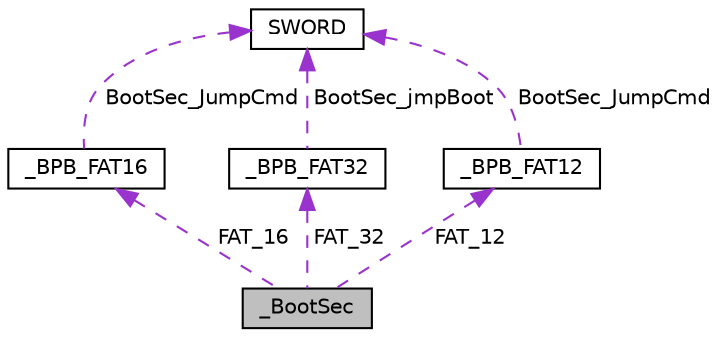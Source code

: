 digraph "_BootSec"
{
  edge [fontname="Helvetica",fontsize="10",labelfontname="Helvetica",labelfontsize="10"];
  node [fontname="Helvetica",fontsize="10",shape=record];
  Node1 [label="_BootSec",height=0.2,width=0.4,color="black", fillcolor="grey75", style="filled", fontcolor="black"];
  Node2 -> Node1 [dir="back",color="darkorchid3",fontsize="10",style="dashed",label=" FAT_16" ,fontname="Helvetica"];
  Node2 [label="_BPB_FAT16",height=0.2,width=0.4,color="black", fillcolor="white", style="filled",URL="$struct___b_p_b___f_a_t16.html"];
  Node3 -> Node2 [dir="back",color="darkorchid3",fontsize="10",style="dashed",label=" BootSec_JumpCmd" ,fontname="Helvetica"];
  Node3 [label="SWORD",height=0.2,width=0.4,color="black", fillcolor="white", style="filled",URL="$struct_s_w_o_r_d.html"];
  Node4 -> Node1 [dir="back",color="darkorchid3",fontsize="10",style="dashed",label=" FAT_32" ,fontname="Helvetica"];
  Node4 [label="_BPB_FAT32",height=0.2,width=0.4,color="black", fillcolor="white", style="filled",URL="$struct___b_p_b___f_a_t32.html"];
  Node3 -> Node4 [dir="back",color="darkorchid3",fontsize="10",style="dashed",label=" BootSec_jmpBoot" ,fontname="Helvetica"];
  Node5 -> Node1 [dir="back",color="darkorchid3",fontsize="10",style="dashed",label=" FAT_12" ,fontname="Helvetica"];
  Node5 [label="_BPB_FAT12",height=0.2,width=0.4,color="black", fillcolor="white", style="filled",URL="$struct___b_p_b___f_a_t12.html"];
  Node3 -> Node5 [dir="back",color="darkorchid3",fontsize="10",style="dashed",label=" BootSec_JumpCmd" ,fontname="Helvetica"];
}
